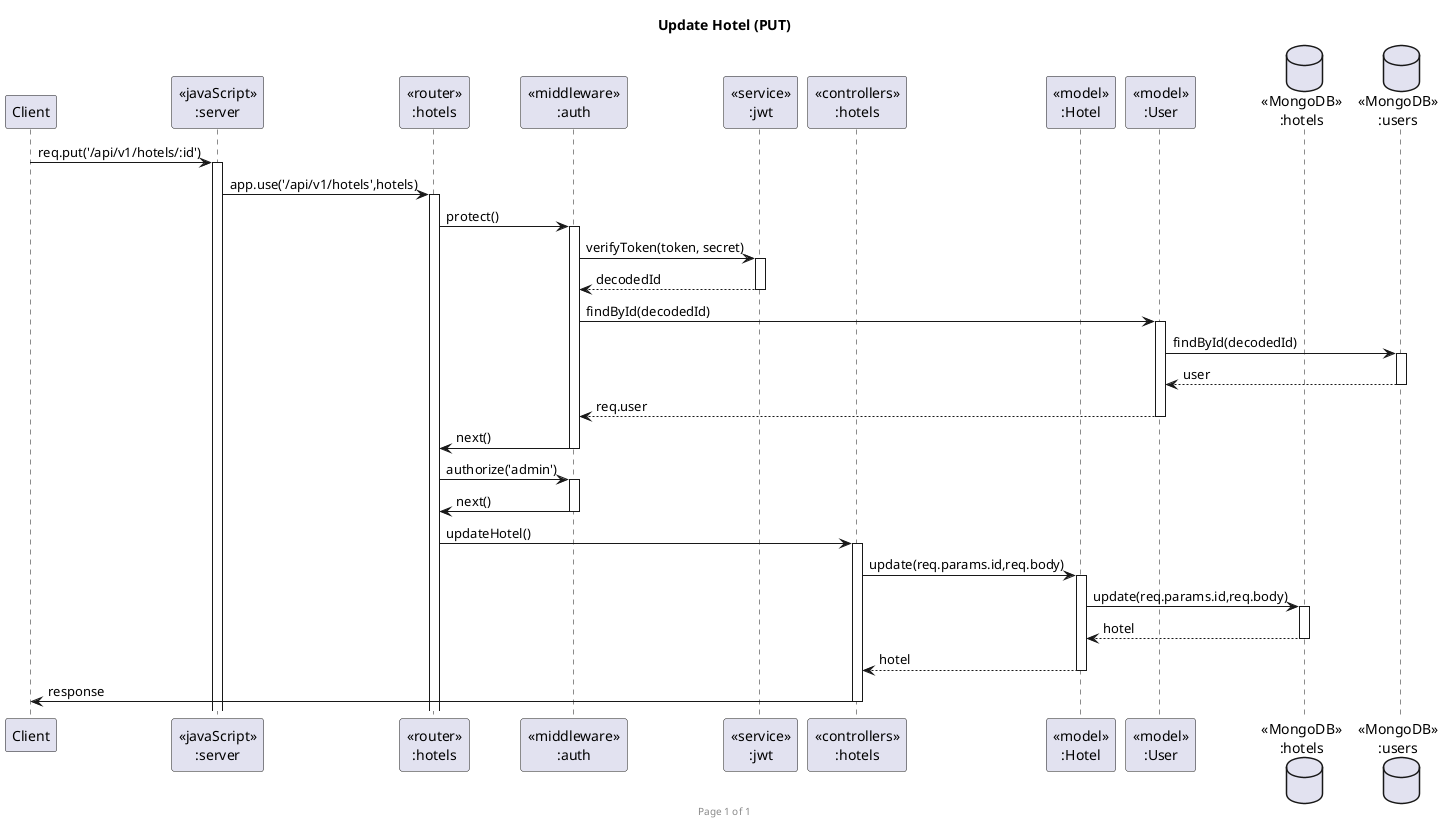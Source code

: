 @startuml Update Hotel (PUT)

footer Page %page% of %lastpage%
title "Update Hotel (PUT)"

participant "Client" as client
participant "<<javaScript>>\n:server" as server
participant "<<router>>\n:hotels" as routerHotels
participant "<<middleware>>\n:auth" as authMiddleware
participant "<<service>>\n:jwt" as jwtService
participant "<<controllers>>\n:hotels" as controllersHotels
participant "<<model>>\n:Hotel" as modelHotel
participant "<<model>>\n:User" as modelUser
database "<<MongoDB>>\n:hotels" as HotelsDatabase
database "<<MongoDB>>\n:users" as UsersDatabase

client->server ++:req.put('/api/v1/hotels/:id')
server->routerHotels ++:app.use('/api/v1/hotels',hotels)

routerHotels -> authMiddleware ++:protect()
authMiddleware -> jwtService ++:verifyToken(token, secret)
authMiddleware <-- jwtService --: decodedId

authMiddleware -> modelUser ++: findById(decodedId)
modelUser -> UsersDatabase ++: findById(decodedId)
modelUser <-- UsersDatabase --: user
authMiddleware <-- modelUser --: req.user
authMiddleware -> routerHotels --: next()
routerHotels -> authMiddleware ++: authorize('admin')
authMiddleware -> routerHotels --: next()

routerHotels -> controllersHotels ++:updateHotel()
controllersHotels->modelHotel ++:update(req.params.id,req.body)
modelHotel ->HotelsDatabase ++: update(req.params.id,req.body)
HotelsDatabase --> modelHotel --: hotel
controllersHotels <-- modelHotel --:hotel
controllersHotels->client --:response

@enduml